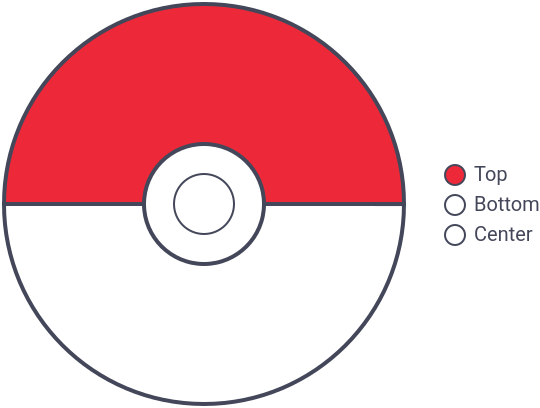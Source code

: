 {
  "$schema": "https://vega.github.io/schema/vega-lite/v4.json",
  "description": "",
  "name": "Poké Ball Donut Chart",
  "usermeta": {
    "source": "https://bulbapedia.bulbagarden.net/wiki/Pok%C3%A9_Ball",
    "tags": ["Donut Chart"]
  },
  "height": 200,
  "width": 200,
  "padding": 0,
  "config": {
    "font": "Roboto",
    "style": {
      "guide-label": { "fill": "#44475a" },
      "guide-title": { "fill": "#44475a" }
    },
    "axis": { "domainColor": "#44475a", "tickColor": "#44475a" }
  },
  "data": {
    "values": [
      { "category": "Top", "value": 180, "order": 1 },
      { "category": "Bottom", "value": 180, "order": 1 },
      { "category": "Center", "value": 360, "order": 2 }
    ]
  },
  "encoding": {
    "color": {
      "field": "category",
      "type": "nominal",
      "scale": {
        "domain": ["Top", "Bottom", "Center"],
        "range": ["#ed2939", "white", "white"]
      },
      "legend": {
        "title": null,
        "direction": "vertical",
        "orient": "none",
        "legendX": 220,
        "legendY": 80,
        "fillColor": "transparent",
        "symbolStrokeWidth": 1
      }
    }
  },
  "layer": [
    {
      "mark": {
        "type": "arc",
        "outerRadius": 100,
        "stroke": "#44475a",
        "strokeWidth": 2
      },
      "encoding": {
        "theta": {
          "field": "value",
          "type": "quantitative",
          "scale": { "range": [1.571, 7.854] },
          "stack": true
        }
      },
      "transform": [{ "filter": "datum.order == 1" }]
    },
    {
      "mark": {
        "type": "arc",
        "outerRadius": 30,
        "stroke": "#44475a",
        "strokeWidth": 2
      },
      "transform": [{ "filter": "datum.order == 2" }]
    },
    {
      "mark": {
        "type": "arc",
        "outerRadius": 15,
        "stroke": "#44475a"
      },
      "transform": [{ "filter": "datum.order == 2" }]
    }
  ],
  "view": { "stroke": null }
}
